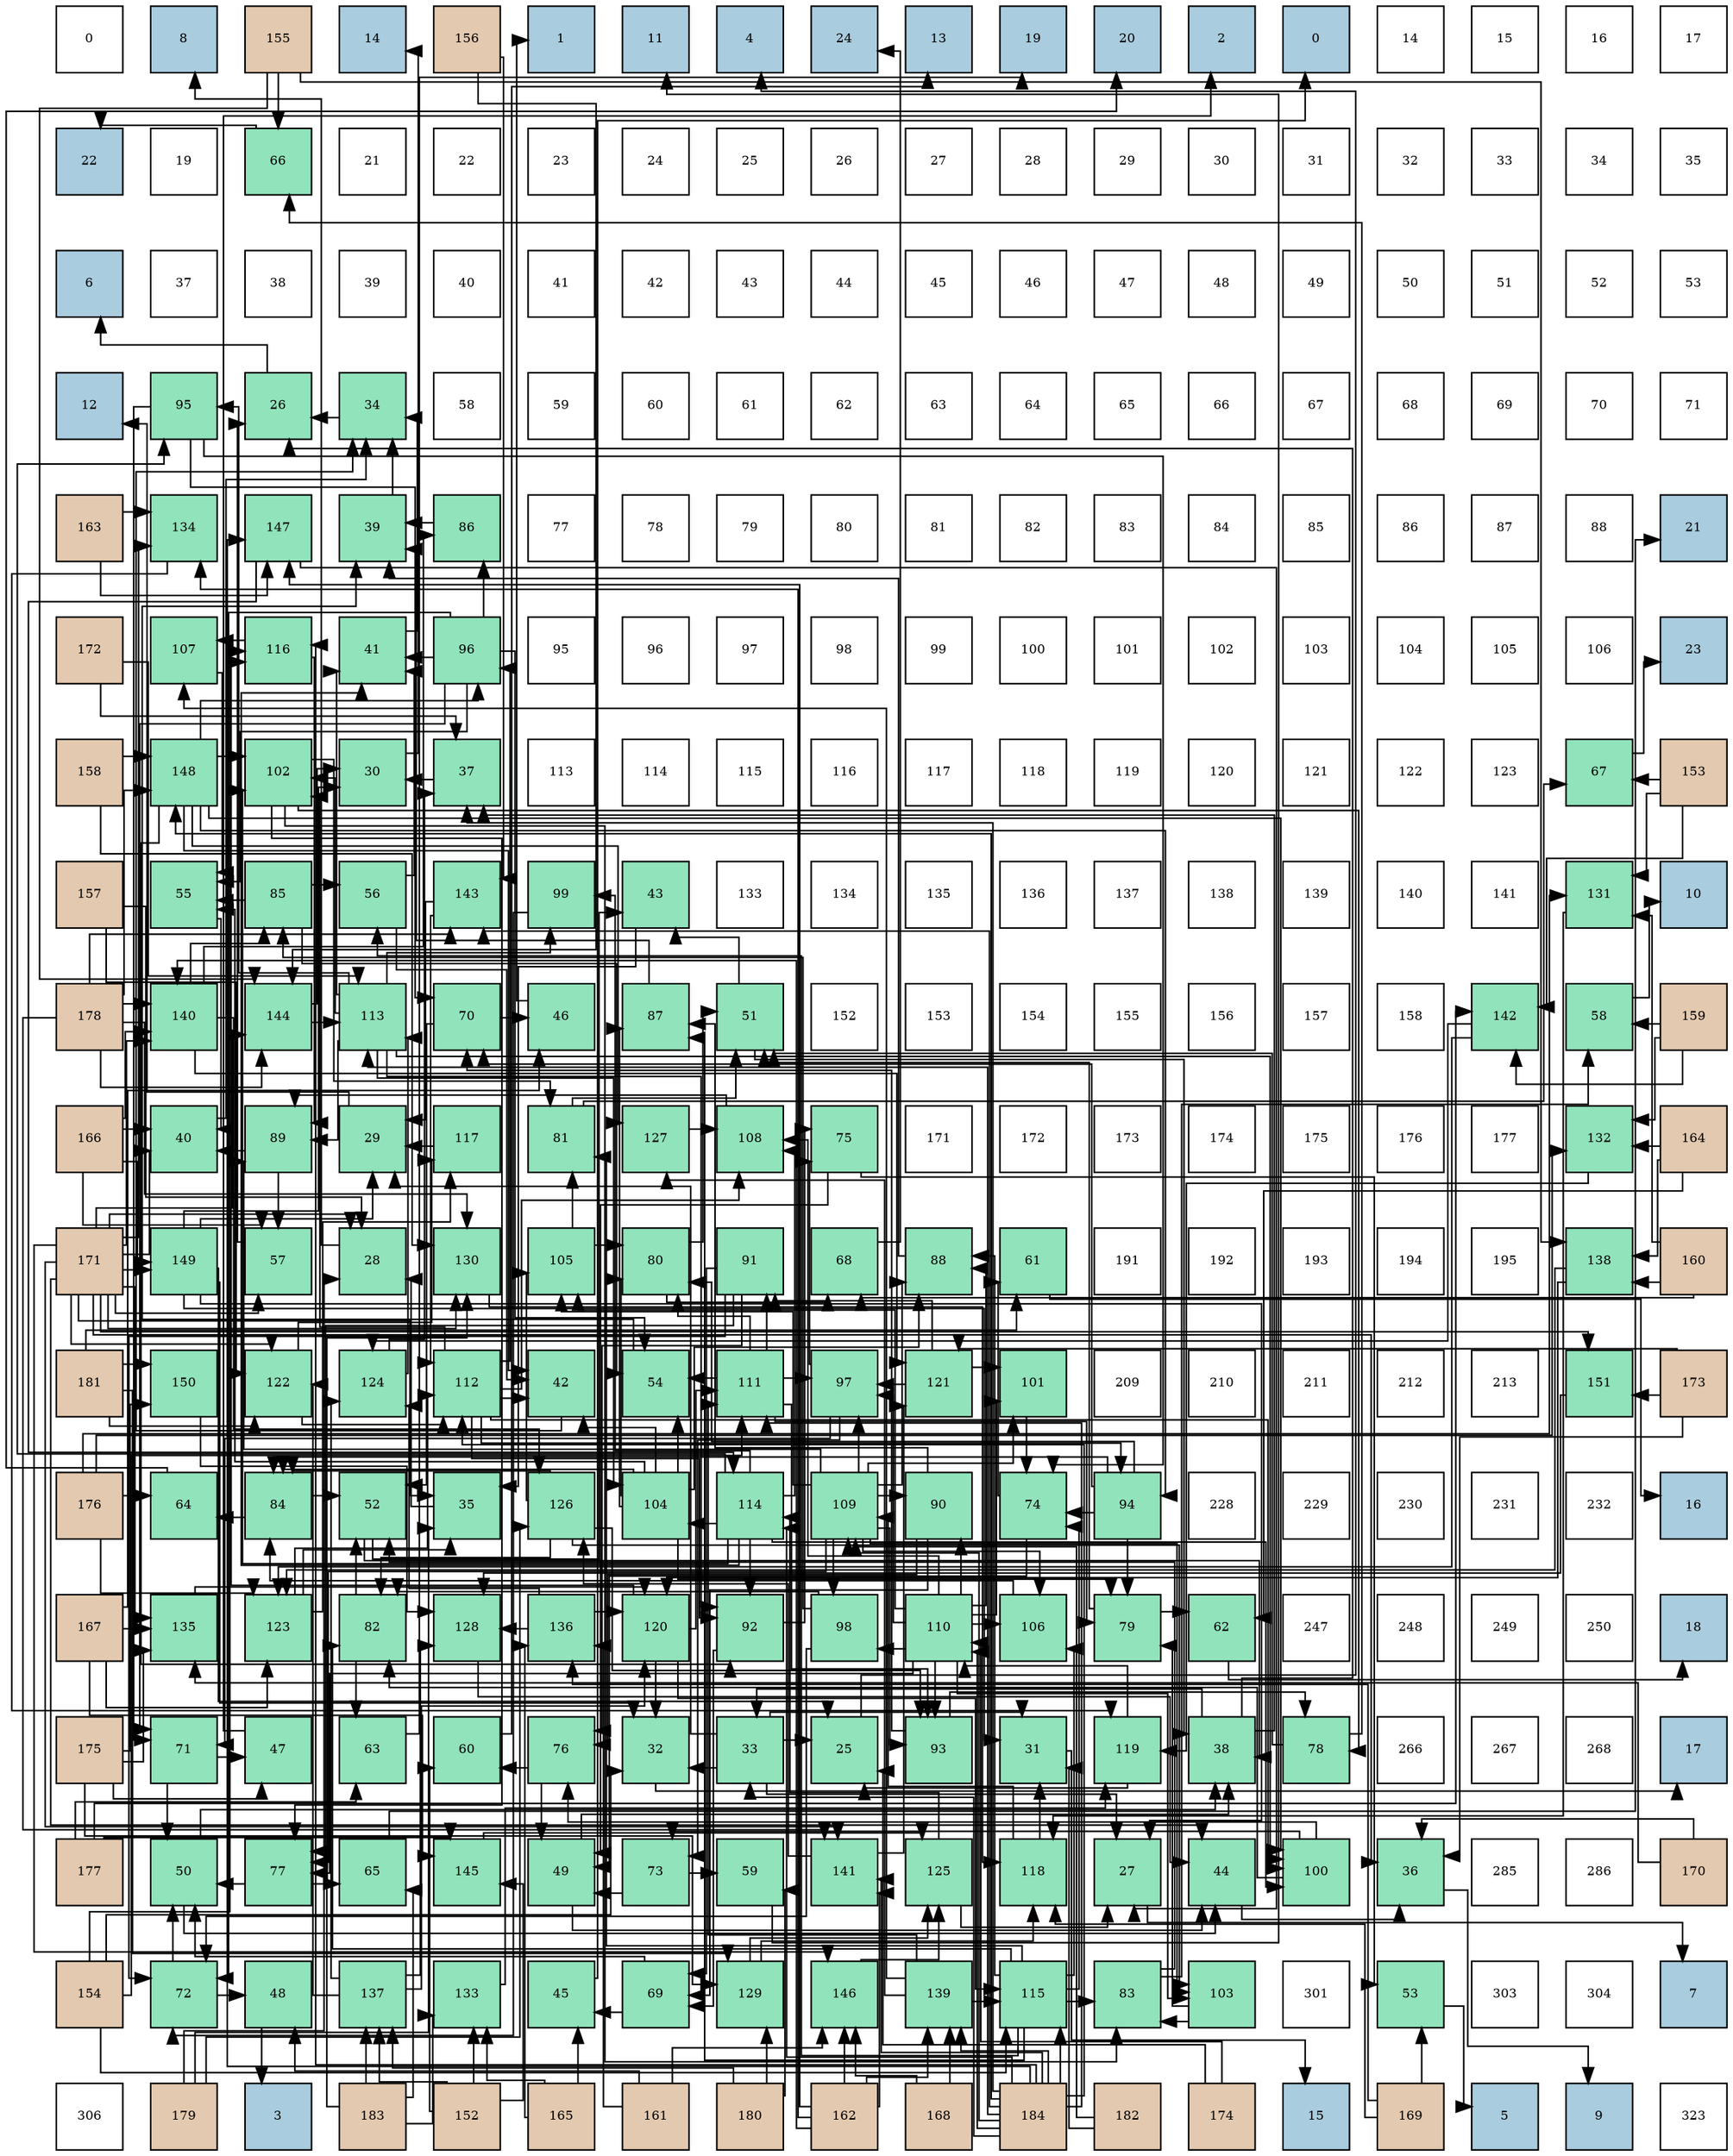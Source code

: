 digraph layout{
 rankdir=TB;
 splines=ortho;
 node [style=filled shape=square fixedsize=true width=0.6];
0[label="0", fontsize=8, fillcolor="#ffffff"];
1[label="8", fontsize=8, fillcolor="#a9ccde"];
2[label="155", fontsize=8, fillcolor="#e3c9af"];
3[label="14", fontsize=8, fillcolor="#a9ccde"];
4[label="156", fontsize=8, fillcolor="#e3c9af"];
5[label="1", fontsize=8, fillcolor="#a9ccde"];
6[label="11", fontsize=8, fillcolor="#a9ccde"];
7[label="4", fontsize=8, fillcolor="#a9ccde"];
8[label="24", fontsize=8, fillcolor="#a9ccde"];
9[label="13", fontsize=8, fillcolor="#a9ccde"];
10[label="19", fontsize=8, fillcolor="#a9ccde"];
11[label="20", fontsize=8, fillcolor="#a9ccde"];
12[label="2", fontsize=8, fillcolor="#a9ccde"];
13[label="0", fontsize=8, fillcolor="#a9ccde"];
14[label="14", fontsize=8, fillcolor="#ffffff"];
15[label="15", fontsize=8, fillcolor="#ffffff"];
16[label="16", fontsize=8, fillcolor="#ffffff"];
17[label="17", fontsize=8, fillcolor="#ffffff"];
18[label="22", fontsize=8, fillcolor="#a9ccde"];
19[label="19", fontsize=8, fillcolor="#ffffff"];
20[label="66", fontsize=8, fillcolor="#91e3bb"];
21[label="21", fontsize=8, fillcolor="#ffffff"];
22[label="22", fontsize=8, fillcolor="#ffffff"];
23[label="23", fontsize=8, fillcolor="#ffffff"];
24[label="24", fontsize=8, fillcolor="#ffffff"];
25[label="25", fontsize=8, fillcolor="#ffffff"];
26[label="26", fontsize=8, fillcolor="#ffffff"];
27[label="27", fontsize=8, fillcolor="#ffffff"];
28[label="28", fontsize=8, fillcolor="#ffffff"];
29[label="29", fontsize=8, fillcolor="#ffffff"];
30[label="30", fontsize=8, fillcolor="#ffffff"];
31[label="31", fontsize=8, fillcolor="#ffffff"];
32[label="32", fontsize=8, fillcolor="#ffffff"];
33[label="33", fontsize=8, fillcolor="#ffffff"];
34[label="34", fontsize=8, fillcolor="#ffffff"];
35[label="35", fontsize=8, fillcolor="#ffffff"];
36[label="6", fontsize=8, fillcolor="#a9ccde"];
37[label="37", fontsize=8, fillcolor="#ffffff"];
38[label="38", fontsize=8, fillcolor="#ffffff"];
39[label="39", fontsize=8, fillcolor="#ffffff"];
40[label="40", fontsize=8, fillcolor="#ffffff"];
41[label="41", fontsize=8, fillcolor="#ffffff"];
42[label="42", fontsize=8, fillcolor="#ffffff"];
43[label="43", fontsize=8, fillcolor="#ffffff"];
44[label="44", fontsize=8, fillcolor="#ffffff"];
45[label="45", fontsize=8, fillcolor="#ffffff"];
46[label="46", fontsize=8, fillcolor="#ffffff"];
47[label="47", fontsize=8, fillcolor="#ffffff"];
48[label="48", fontsize=8, fillcolor="#ffffff"];
49[label="49", fontsize=8, fillcolor="#ffffff"];
50[label="50", fontsize=8, fillcolor="#ffffff"];
51[label="51", fontsize=8, fillcolor="#ffffff"];
52[label="52", fontsize=8, fillcolor="#ffffff"];
53[label="53", fontsize=8, fillcolor="#ffffff"];
54[label="12", fontsize=8, fillcolor="#a9ccde"];
55[label="95", fontsize=8, fillcolor="#91e3bb"];
56[label="26", fontsize=8, fillcolor="#91e3bb"];
57[label="34", fontsize=8, fillcolor="#91e3bb"];
58[label="58", fontsize=8, fillcolor="#ffffff"];
59[label="59", fontsize=8, fillcolor="#ffffff"];
60[label="60", fontsize=8, fillcolor="#ffffff"];
61[label="61", fontsize=8, fillcolor="#ffffff"];
62[label="62", fontsize=8, fillcolor="#ffffff"];
63[label="63", fontsize=8, fillcolor="#ffffff"];
64[label="64", fontsize=8, fillcolor="#ffffff"];
65[label="65", fontsize=8, fillcolor="#ffffff"];
66[label="66", fontsize=8, fillcolor="#ffffff"];
67[label="67", fontsize=8, fillcolor="#ffffff"];
68[label="68", fontsize=8, fillcolor="#ffffff"];
69[label="69", fontsize=8, fillcolor="#ffffff"];
70[label="70", fontsize=8, fillcolor="#ffffff"];
71[label="71", fontsize=8, fillcolor="#ffffff"];
72[label="163", fontsize=8, fillcolor="#e3c9af"];
73[label="134", fontsize=8, fillcolor="#91e3bb"];
74[label="147", fontsize=8, fillcolor="#91e3bb"];
75[label="39", fontsize=8, fillcolor="#91e3bb"];
76[label="86", fontsize=8, fillcolor="#91e3bb"];
77[label="77", fontsize=8, fillcolor="#ffffff"];
78[label="78", fontsize=8, fillcolor="#ffffff"];
79[label="79", fontsize=8, fillcolor="#ffffff"];
80[label="80", fontsize=8, fillcolor="#ffffff"];
81[label="81", fontsize=8, fillcolor="#ffffff"];
82[label="82", fontsize=8, fillcolor="#ffffff"];
83[label="83", fontsize=8, fillcolor="#ffffff"];
84[label="84", fontsize=8, fillcolor="#ffffff"];
85[label="85", fontsize=8, fillcolor="#ffffff"];
86[label="86", fontsize=8, fillcolor="#ffffff"];
87[label="87", fontsize=8, fillcolor="#ffffff"];
88[label="88", fontsize=8, fillcolor="#ffffff"];
89[label="21", fontsize=8, fillcolor="#a9ccde"];
90[label="172", fontsize=8, fillcolor="#e3c9af"];
91[label="107", fontsize=8, fillcolor="#91e3bb"];
92[label="116", fontsize=8, fillcolor="#91e3bb"];
93[label="41", fontsize=8, fillcolor="#91e3bb"];
94[label="96", fontsize=8, fillcolor="#91e3bb"];
95[label="95", fontsize=8, fillcolor="#ffffff"];
96[label="96", fontsize=8, fillcolor="#ffffff"];
97[label="97", fontsize=8, fillcolor="#ffffff"];
98[label="98", fontsize=8, fillcolor="#ffffff"];
99[label="99", fontsize=8, fillcolor="#ffffff"];
100[label="100", fontsize=8, fillcolor="#ffffff"];
101[label="101", fontsize=8, fillcolor="#ffffff"];
102[label="102", fontsize=8, fillcolor="#ffffff"];
103[label="103", fontsize=8, fillcolor="#ffffff"];
104[label="104", fontsize=8, fillcolor="#ffffff"];
105[label="105", fontsize=8, fillcolor="#ffffff"];
106[label="106", fontsize=8, fillcolor="#ffffff"];
107[label="23", fontsize=8, fillcolor="#a9ccde"];
108[label="158", fontsize=8, fillcolor="#e3c9af"];
109[label="148", fontsize=8, fillcolor="#91e3bb"];
110[label="102", fontsize=8, fillcolor="#91e3bb"];
111[label="30", fontsize=8, fillcolor="#91e3bb"];
112[label="37", fontsize=8, fillcolor="#91e3bb"];
113[label="113", fontsize=8, fillcolor="#ffffff"];
114[label="114", fontsize=8, fillcolor="#ffffff"];
115[label="115", fontsize=8, fillcolor="#ffffff"];
116[label="116", fontsize=8, fillcolor="#ffffff"];
117[label="117", fontsize=8, fillcolor="#ffffff"];
118[label="118", fontsize=8, fillcolor="#ffffff"];
119[label="119", fontsize=8, fillcolor="#ffffff"];
120[label="120", fontsize=8, fillcolor="#ffffff"];
121[label="121", fontsize=8, fillcolor="#ffffff"];
122[label="122", fontsize=8, fillcolor="#ffffff"];
123[label="123", fontsize=8, fillcolor="#ffffff"];
124[label="67", fontsize=8, fillcolor="#91e3bb"];
125[label="153", fontsize=8, fillcolor="#e3c9af"];
126[label="157", fontsize=8, fillcolor="#e3c9af"];
127[label="55", fontsize=8, fillcolor="#91e3bb"];
128[label="85", fontsize=8, fillcolor="#91e3bb"];
129[label="56", fontsize=8, fillcolor="#91e3bb"];
130[label="143", fontsize=8, fillcolor="#91e3bb"];
131[label="99", fontsize=8, fillcolor="#91e3bb"];
132[label="43", fontsize=8, fillcolor="#91e3bb"];
133[label="133", fontsize=8, fillcolor="#ffffff"];
134[label="134", fontsize=8, fillcolor="#ffffff"];
135[label="135", fontsize=8, fillcolor="#ffffff"];
136[label="136", fontsize=8, fillcolor="#ffffff"];
137[label="137", fontsize=8, fillcolor="#ffffff"];
138[label="138", fontsize=8, fillcolor="#ffffff"];
139[label="139", fontsize=8, fillcolor="#ffffff"];
140[label="140", fontsize=8, fillcolor="#ffffff"];
141[label="141", fontsize=8, fillcolor="#ffffff"];
142[label="131", fontsize=8, fillcolor="#91e3bb"];
143[label="10", fontsize=8, fillcolor="#a9ccde"];
144[label="178", fontsize=8, fillcolor="#e3c9af"];
145[label="140", fontsize=8, fillcolor="#91e3bb"];
146[label="144", fontsize=8, fillcolor="#91e3bb"];
147[label="113", fontsize=8, fillcolor="#91e3bb"];
148[label="70", fontsize=8, fillcolor="#91e3bb"];
149[label="46", fontsize=8, fillcolor="#91e3bb"];
150[label="87", fontsize=8, fillcolor="#91e3bb"];
151[label="51", fontsize=8, fillcolor="#91e3bb"];
152[label="152", fontsize=8, fillcolor="#ffffff"];
153[label="153", fontsize=8, fillcolor="#ffffff"];
154[label="154", fontsize=8, fillcolor="#ffffff"];
155[label="155", fontsize=8, fillcolor="#ffffff"];
156[label="156", fontsize=8, fillcolor="#ffffff"];
157[label="157", fontsize=8, fillcolor="#ffffff"];
158[label="158", fontsize=8, fillcolor="#ffffff"];
159[label="142", fontsize=8, fillcolor="#91e3bb"];
160[label="58", fontsize=8, fillcolor="#91e3bb"];
161[label="159", fontsize=8, fillcolor="#e3c9af"];
162[label="166", fontsize=8, fillcolor="#e3c9af"];
163[label="40", fontsize=8, fillcolor="#91e3bb"];
164[label="89", fontsize=8, fillcolor="#91e3bb"];
165[label="29", fontsize=8, fillcolor="#91e3bb"];
166[label="117", fontsize=8, fillcolor="#91e3bb"];
167[label="81", fontsize=8, fillcolor="#91e3bb"];
168[label="127", fontsize=8, fillcolor="#91e3bb"];
169[label="108", fontsize=8, fillcolor="#91e3bb"];
170[label="75", fontsize=8, fillcolor="#91e3bb"];
171[label="171", fontsize=8, fillcolor="#ffffff"];
172[label="172", fontsize=8, fillcolor="#ffffff"];
173[label="173", fontsize=8, fillcolor="#ffffff"];
174[label="174", fontsize=8, fillcolor="#ffffff"];
175[label="175", fontsize=8, fillcolor="#ffffff"];
176[label="176", fontsize=8, fillcolor="#ffffff"];
177[label="177", fontsize=8, fillcolor="#ffffff"];
178[label="132", fontsize=8, fillcolor="#91e3bb"];
179[label="164", fontsize=8, fillcolor="#e3c9af"];
180[label="171", fontsize=8, fillcolor="#e3c9af"];
181[label="149", fontsize=8, fillcolor="#91e3bb"];
182[label="57", fontsize=8, fillcolor="#91e3bb"];
183[label="28", fontsize=8, fillcolor="#91e3bb"];
184[label="130", fontsize=8, fillcolor="#91e3bb"];
185[label="105", fontsize=8, fillcolor="#91e3bb"];
186[label="80", fontsize=8, fillcolor="#91e3bb"];
187[label="91", fontsize=8, fillcolor="#91e3bb"];
188[label="68", fontsize=8, fillcolor="#91e3bb"];
189[label="88", fontsize=8, fillcolor="#91e3bb"];
190[label="61", fontsize=8, fillcolor="#91e3bb"];
191[label="191", fontsize=8, fillcolor="#ffffff"];
192[label="192", fontsize=8, fillcolor="#ffffff"];
193[label="193", fontsize=8, fillcolor="#ffffff"];
194[label="194", fontsize=8, fillcolor="#ffffff"];
195[label="195", fontsize=8, fillcolor="#ffffff"];
196[label="138", fontsize=8, fillcolor="#91e3bb"];
197[label="160", fontsize=8, fillcolor="#e3c9af"];
198[label="181", fontsize=8, fillcolor="#e3c9af"];
199[label="150", fontsize=8, fillcolor="#91e3bb"];
200[label="122", fontsize=8, fillcolor="#91e3bb"];
201[label="124", fontsize=8, fillcolor="#91e3bb"];
202[label="112", fontsize=8, fillcolor="#91e3bb"];
203[label="42", fontsize=8, fillcolor="#91e3bb"];
204[label="54", fontsize=8, fillcolor="#91e3bb"];
205[label="111", fontsize=8, fillcolor="#91e3bb"];
206[label="97", fontsize=8, fillcolor="#91e3bb"];
207[label="121", fontsize=8, fillcolor="#91e3bb"];
208[label="101", fontsize=8, fillcolor="#91e3bb"];
209[label="209", fontsize=8, fillcolor="#ffffff"];
210[label="210", fontsize=8, fillcolor="#ffffff"];
211[label="211", fontsize=8, fillcolor="#ffffff"];
212[label="212", fontsize=8, fillcolor="#ffffff"];
213[label="213", fontsize=8, fillcolor="#ffffff"];
214[label="151", fontsize=8, fillcolor="#91e3bb"];
215[label="173", fontsize=8, fillcolor="#e3c9af"];
216[label="176", fontsize=8, fillcolor="#e3c9af"];
217[label="64", fontsize=8, fillcolor="#91e3bb"];
218[label="84", fontsize=8, fillcolor="#91e3bb"];
219[label="52", fontsize=8, fillcolor="#91e3bb"];
220[label="35", fontsize=8, fillcolor="#91e3bb"];
221[label="126", fontsize=8, fillcolor="#91e3bb"];
222[label="104", fontsize=8, fillcolor="#91e3bb"];
223[label="114", fontsize=8, fillcolor="#91e3bb"];
224[label="109", fontsize=8, fillcolor="#91e3bb"];
225[label="90", fontsize=8, fillcolor="#91e3bb"];
226[label="74", fontsize=8, fillcolor="#91e3bb"];
227[label="94", fontsize=8, fillcolor="#91e3bb"];
228[label="228", fontsize=8, fillcolor="#ffffff"];
229[label="229", fontsize=8, fillcolor="#ffffff"];
230[label="230", fontsize=8, fillcolor="#ffffff"];
231[label="231", fontsize=8, fillcolor="#ffffff"];
232[label="232", fontsize=8, fillcolor="#ffffff"];
233[label="16", fontsize=8, fillcolor="#a9ccde"];
234[label="167", fontsize=8, fillcolor="#e3c9af"];
235[label="135", fontsize=8, fillcolor="#91e3bb"];
236[label="123", fontsize=8, fillcolor="#91e3bb"];
237[label="82", fontsize=8, fillcolor="#91e3bb"];
238[label="128", fontsize=8, fillcolor="#91e3bb"];
239[label="136", fontsize=8, fillcolor="#91e3bb"];
240[label="120", fontsize=8, fillcolor="#91e3bb"];
241[label="92", fontsize=8, fillcolor="#91e3bb"];
242[label="98", fontsize=8, fillcolor="#91e3bb"];
243[label="110", fontsize=8, fillcolor="#91e3bb"];
244[label="106", fontsize=8, fillcolor="#91e3bb"];
245[label="79", fontsize=8, fillcolor="#91e3bb"];
246[label="62", fontsize=8, fillcolor="#91e3bb"];
247[label="247", fontsize=8, fillcolor="#ffffff"];
248[label="248", fontsize=8, fillcolor="#ffffff"];
249[label="249", fontsize=8, fillcolor="#ffffff"];
250[label="250", fontsize=8, fillcolor="#ffffff"];
251[label="18", fontsize=8, fillcolor="#a9ccde"];
252[label="175", fontsize=8, fillcolor="#e3c9af"];
253[label="71", fontsize=8, fillcolor="#91e3bb"];
254[label="47", fontsize=8, fillcolor="#91e3bb"];
255[label="63", fontsize=8, fillcolor="#91e3bb"];
256[label="60", fontsize=8, fillcolor="#91e3bb"];
257[label="76", fontsize=8, fillcolor="#91e3bb"];
258[label="32", fontsize=8, fillcolor="#91e3bb"];
259[label="33", fontsize=8, fillcolor="#91e3bb"];
260[label="25", fontsize=8, fillcolor="#91e3bb"];
261[label="93", fontsize=8, fillcolor="#91e3bb"];
262[label="31", fontsize=8, fillcolor="#91e3bb"];
263[label="119", fontsize=8, fillcolor="#91e3bb"];
264[label="38", fontsize=8, fillcolor="#91e3bb"];
265[label="78", fontsize=8, fillcolor="#91e3bb"];
266[label="266", fontsize=8, fillcolor="#ffffff"];
267[label="267", fontsize=8, fillcolor="#ffffff"];
268[label="268", fontsize=8, fillcolor="#ffffff"];
269[label="17", fontsize=8, fillcolor="#a9ccde"];
270[label="177", fontsize=8, fillcolor="#e3c9af"];
271[label="50", fontsize=8, fillcolor="#91e3bb"];
272[label="77", fontsize=8, fillcolor="#91e3bb"];
273[label="65", fontsize=8, fillcolor="#91e3bb"];
274[label="145", fontsize=8, fillcolor="#91e3bb"];
275[label="49", fontsize=8, fillcolor="#91e3bb"];
276[label="73", fontsize=8, fillcolor="#91e3bb"];
277[label="59", fontsize=8, fillcolor="#91e3bb"];
278[label="141", fontsize=8, fillcolor="#91e3bb"];
279[label="125", fontsize=8, fillcolor="#91e3bb"];
280[label="118", fontsize=8, fillcolor="#91e3bb"];
281[label="27", fontsize=8, fillcolor="#91e3bb"];
282[label="44", fontsize=8, fillcolor="#91e3bb"];
283[label="100", fontsize=8, fillcolor="#91e3bb"];
284[label="36", fontsize=8, fillcolor="#91e3bb"];
285[label="285", fontsize=8, fillcolor="#ffffff"];
286[label="286", fontsize=8, fillcolor="#ffffff"];
287[label="170", fontsize=8, fillcolor="#e3c9af"];
288[label="154", fontsize=8, fillcolor="#e3c9af"];
289[label="72", fontsize=8, fillcolor="#91e3bb"];
290[label="48", fontsize=8, fillcolor="#91e3bb"];
291[label="137", fontsize=8, fillcolor="#91e3bb"];
292[label="133", fontsize=8, fillcolor="#91e3bb"];
293[label="45", fontsize=8, fillcolor="#91e3bb"];
294[label="69", fontsize=8, fillcolor="#91e3bb"];
295[label="129", fontsize=8, fillcolor="#91e3bb"];
296[label="146", fontsize=8, fillcolor="#91e3bb"];
297[label="139", fontsize=8, fillcolor="#91e3bb"];
298[label="115", fontsize=8, fillcolor="#91e3bb"];
299[label="83", fontsize=8, fillcolor="#91e3bb"];
300[label="103", fontsize=8, fillcolor="#91e3bb"];
301[label="301", fontsize=8, fillcolor="#ffffff"];
302[label="53", fontsize=8, fillcolor="#91e3bb"];
303[label="303", fontsize=8, fillcolor="#ffffff"];
304[label="304", fontsize=8, fillcolor="#ffffff"];
305[label="7", fontsize=8, fillcolor="#a9ccde"];
306[label="306", fontsize=8, fillcolor="#ffffff"];
307[label="179", fontsize=8, fillcolor="#e3c9af"];
308[label="3", fontsize=8, fillcolor="#a9ccde"];
309[label="183", fontsize=8, fillcolor="#e3c9af"];
310[label="152", fontsize=8, fillcolor="#e3c9af"];
311[label="165", fontsize=8, fillcolor="#e3c9af"];
312[label="161", fontsize=8, fillcolor="#e3c9af"];
313[label="180", fontsize=8, fillcolor="#e3c9af"];
314[label="162", fontsize=8, fillcolor="#e3c9af"];
315[label="168", fontsize=8, fillcolor="#e3c9af"];
316[label="184", fontsize=8, fillcolor="#e3c9af"];
317[label="182", fontsize=8, fillcolor="#e3c9af"];
318[label="174", fontsize=8, fillcolor="#e3c9af"];
319[label="15", fontsize=8, fillcolor="#a9ccde"];
320[label="169", fontsize=8, fillcolor="#e3c9af"];
321[label="5", fontsize=8, fillcolor="#a9ccde"];
322[label="9", fontsize=8, fillcolor="#a9ccde"];
323[label="323", fontsize=8, fillcolor="#ffffff"];
edge [constraint=false, style=vis];260 -> 7;
56 -> 36;
281 -> 305;
183 -> 1;
165 -> 54;
111 -> 3;
262 -> 319;
258 -> 269;
259 -> 260;
259 -> 281;
259 -> 165;
259 -> 262;
259 -> 258;
57 -> 56;
220 -> 183;
284 -> 322;
112 -> 111;
264 -> 56;
264 -> 259;
264 -> 112;
75 -> 57;
163 -> 57;
93 -> 57;
203 -> 57;
132 -> 220;
282 -> 284;
293 -> 13;
149 -> 5;
254 -> 12;
290 -> 308;
275 -> 264;
275 -> 282;
271 -> 264;
271 -> 282;
151 -> 264;
151 -> 132;
219 -> 264;
219 -> 132;
302 -> 321;
204 -> 75;
127 -> 163;
129 -> 93;
129 -> 203;
182 -> 56;
160 -> 143;
277 -> 6;
256 -> 9;
190 -> 233;
246 -> 251;
255 -> 10;
217 -> 11;
273 -> 89;
20 -> 18;
124 -> 107;
188 -> 8;
294 -> 293;
294 -> 271;
148 -> 149;
148 -> 219;
253 -> 254;
253 -> 271;
289 -> 290;
289 -> 271;
276 -> 275;
276 -> 277;
226 -> 275;
226 -> 190;
170 -> 275;
170 -> 302;
257 -> 275;
257 -> 256;
272 -> 271;
272 -> 273;
265 -> 151;
265 -> 20;
245 -> 151;
245 -> 246;
186 -> 151;
186 -> 188;
167 -> 151;
167 -> 124;
237 -> 219;
237 -> 255;
299 -> 219;
299 -> 160;
218 -> 219;
218 -> 217;
128 -> 204;
128 -> 127;
128 -> 129;
76 -> 75;
150 -> 75;
189 -> 75;
164 -> 163;
164 -> 182;
225 -> 294;
225 -> 257;
225 -> 150;
187 -> 294;
187 -> 289;
187 -> 257;
187 -> 272;
241 -> 294;
241 -> 170;
261 -> 148;
261 -> 265;
227 -> 148;
227 -> 226;
227 -> 245;
227 -> 186;
227 -> 218;
55 -> 148;
55 -> 253;
55 -> 226;
94 -> 93;
94 -> 204;
94 -> 127;
94 -> 253;
94 -> 289;
94 -> 76;
206 -> 253;
206 -> 276;
206 -> 170;
242 -> 289;
242 -> 237;
242 -> 128;
131 -> 289;
283 -> 276;
283 -> 257;
283 -> 237;
208 -> 226;
110 -> 272;
110 -> 265;
110 -> 167;
110 -> 299;
300 -> 245;
300 -> 299;
222 -> 203;
222 -> 204;
222 -> 127;
222 -> 245;
222 -> 186;
222 -> 218;
222 -> 150;
222 -> 189;
185 -> 186;
185 -> 167;
244 -> 218;
91 -> 127;
169 -> 164;
224 -> 272;
224 -> 189;
224 -> 164;
224 -> 225;
224 -> 261;
224 -> 206;
224 -> 242;
224 -> 208;
224 -> 300;
224 -> 185;
224 -> 244;
243 -> 272;
243 -> 189;
243 -> 225;
243 -> 261;
243 -> 206;
243 -> 242;
243 -> 208;
243 -> 300;
243 -> 185;
243 -> 244;
243 -> 169;
205 -> 204;
205 -> 245;
205 -> 186;
205 -> 187;
205 -> 261;
205 -> 206;
202 -> 203;
202 -> 241;
202 -> 227;
202 -> 94;
202 -> 283;
202 -> 110;
202 -> 169;
147 -> 93;
147 -> 164;
147 -> 241;
147 -> 55;
147 -> 131;
147 -> 283;
147 -> 110;
147 -> 222;
223 -> 93;
223 -> 241;
223 -> 55;
223 -> 131;
223 -> 283;
223 -> 110;
223 -> 222;
223 -> 169;
298 -> 129;
298 -> 226;
298 -> 167;
298 -> 237;
298 -> 299;
298 -> 150;
298 -> 189;
298 -> 244;
92 -> 164;
92 -> 91;
166 -> 165;
280 -> 262;
280 -> 224;
263 -> 260;
263 -> 243;
240 -> 258;
240 -> 205;
240 -> 298;
240 -> 92;
207 -> 187;
207 -> 206;
207 -> 208;
200 -> 202;
200 -> 166;
236 -> 220;
236 -> 202;
236 -> 166;
201 -> 112;
201 -> 147;
279 -> 281;
279 -> 223;
221 -> 237;
221 -> 218;
221 -> 261;
221 -> 300;
221 -> 185;
168 -> 169;
238 -> 282;
295 -> 280;
295 -> 279;
184 -> 280;
142 -> 280;
178 -> 263;
292 -> 263;
73 -> 263;
235 -> 240;
239 -> 240;
239 -> 201;
239 -> 238;
291 -> 240;
291 -> 200;
291 -> 201;
291 -> 238;
196 -> 240;
196 -> 236;
297 -> 91;
297 -> 205;
297 -> 298;
297 -> 168;
145 -> 128;
145 -> 76;
145 -> 207;
145 -> 221;
278 -> 207;
278 -> 221;
159 -> 236;
159 -> 201;
130 -> 165;
130 -> 202;
146 -> 111;
146 -> 147;
274 -> 279;
296 -> 279;
74 -> 281;
74 -> 223;
109 -> 203;
109 -> 241;
109 -> 227;
109 -> 94;
109 -> 283;
109 -> 110;
109 -> 168;
181 -> 260;
181 -> 281;
181 -> 165;
181 -> 111;
181 -> 262;
181 -> 258;
199 -> 238;
214 -> 238;
310 -> 256;
310 -> 292;
310 -> 291;
310 -> 274;
125 -> 124;
125 -> 142;
125 -> 159;
288 -> 258;
288 -> 205;
288 -> 298;
288 -> 92;
2 -> 20;
2 -> 196;
2 -> 146;
4 -> 130;
4 -> 146;
126 -> 183;
126 -> 200;
108 -> 184;
108 -> 109;
161 -> 160;
161 -> 178;
161 -> 159;
197 -> 188;
197 -> 142;
197 -> 196;
312 -> 290;
312 -> 239;
312 -> 296;
314 -> 73;
314 -> 297;
314 -> 145;
314 -> 278;
314 -> 296;
314 -> 74;
72 -> 73;
72 -> 74;
179 -> 246;
179 -> 178;
179 -> 196;
311 -> 293;
311 -> 292;
311 -> 239;
162 -> 163;
162 -> 182;
162 -> 145;
162 -> 181;
234 -> 149;
234 -> 236;
234 -> 235;
234 -> 274;
315 -> 297;
315 -> 296;
320 -> 302;
320 -> 280;
320 -> 239;
287 -> 284;
287 -> 235;
180 -> 183;
180 -> 220;
180 -> 284;
180 -> 163;
180 -> 282;
180 -> 182;
180 -> 200;
180 -> 184;
180 -> 73;
180 -> 235;
180 -> 145;
180 -> 278;
180 -> 146;
180 -> 296;
180 -> 181;
180 -> 214;
90 -> 112;
90 -> 147;
215 -> 284;
215 -> 207;
215 -> 214;
318 -> 260;
318 -> 243;
252 -> 254;
252 -> 295;
252 -> 235;
252 -> 199;
216 -> 217;
216 -> 236;
216 -> 142;
216 -> 178;
270 -> 255;
270 -> 159;
270 -> 274;
144 -> 184;
144 -> 145;
144 -> 278;
144 -> 130;
144 -> 146;
144 -> 109;
307 -> 183;
307 -> 220;
307 -> 221;
313 -> 277;
313 -> 295;
313 -> 291;
198 -> 190;
198 -> 200;
198 -> 295;
198 -> 199;
317 -> 262;
317 -> 224;
309 -> 273;
309 -> 184;
309 -> 292;
309 -> 291;
316 -> 259;
316 -> 112;
316 -> 224;
316 -> 243;
316 -> 205;
316 -> 202;
316 -> 147;
316 -> 223;
316 -> 298;
316 -> 92;
316 -> 297;
316 -> 278;
316 -> 130;
316 -> 74;
316 -> 109;
edge [constraint=true, style=invis];
0 -> 18 -> 36 -> 54 -> 72 -> 90 -> 108 -> 126 -> 144 -> 162 -> 180 -> 198 -> 216 -> 234 -> 252 -> 270 -> 288 -> 306;
1 -> 19 -> 37 -> 55 -> 73 -> 91 -> 109 -> 127 -> 145 -> 163 -> 181 -> 199 -> 217 -> 235 -> 253 -> 271 -> 289 -> 307;
2 -> 20 -> 38 -> 56 -> 74 -> 92 -> 110 -> 128 -> 146 -> 164 -> 182 -> 200 -> 218 -> 236 -> 254 -> 272 -> 290 -> 308;
3 -> 21 -> 39 -> 57 -> 75 -> 93 -> 111 -> 129 -> 147 -> 165 -> 183 -> 201 -> 219 -> 237 -> 255 -> 273 -> 291 -> 309;
4 -> 22 -> 40 -> 58 -> 76 -> 94 -> 112 -> 130 -> 148 -> 166 -> 184 -> 202 -> 220 -> 238 -> 256 -> 274 -> 292 -> 310;
5 -> 23 -> 41 -> 59 -> 77 -> 95 -> 113 -> 131 -> 149 -> 167 -> 185 -> 203 -> 221 -> 239 -> 257 -> 275 -> 293 -> 311;
6 -> 24 -> 42 -> 60 -> 78 -> 96 -> 114 -> 132 -> 150 -> 168 -> 186 -> 204 -> 222 -> 240 -> 258 -> 276 -> 294 -> 312;
7 -> 25 -> 43 -> 61 -> 79 -> 97 -> 115 -> 133 -> 151 -> 169 -> 187 -> 205 -> 223 -> 241 -> 259 -> 277 -> 295 -> 313;
8 -> 26 -> 44 -> 62 -> 80 -> 98 -> 116 -> 134 -> 152 -> 170 -> 188 -> 206 -> 224 -> 242 -> 260 -> 278 -> 296 -> 314;
9 -> 27 -> 45 -> 63 -> 81 -> 99 -> 117 -> 135 -> 153 -> 171 -> 189 -> 207 -> 225 -> 243 -> 261 -> 279 -> 297 -> 315;
10 -> 28 -> 46 -> 64 -> 82 -> 100 -> 118 -> 136 -> 154 -> 172 -> 190 -> 208 -> 226 -> 244 -> 262 -> 280 -> 298 -> 316;
11 -> 29 -> 47 -> 65 -> 83 -> 101 -> 119 -> 137 -> 155 -> 173 -> 191 -> 209 -> 227 -> 245 -> 263 -> 281 -> 299 -> 317;
12 -> 30 -> 48 -> 66 -> 84 -> 102 -> 120 -> 138 -> 156 -> 174 -> 192 -> 210 -> 228 -> 246 -> 264 -> 282 -> 300 -> 318;
13 -> 31 -> 49 -> 67 -> 85 -> 103 -> 121 -> 139 -> 157 -> 175 -> 193 -> 211 -> 229 -> 247 -> 265 -> 283 -> 301 -> 319;
14 -> 32 -> 50 -> 68 -> 86 -> 104 -> 122 -> 140 -> 158 -> 176 -> 194 -> 212 -> 230 -> 248 -> 266 -> 284 -> 302 -> 320;
15 -> 33 -> 51 -> 69 -> 87 -> 105 -> 123 -> 141 -> 159 -> 177 -> 195 -> 213 -> 231 -> 249 -> 267 -> 285 -> 303 -> 321;
16 -> 34 -> 52 -> 70 -> 88 -> 106 -> 124 -> 142 -> 160 -> 178 -> 196 -> 214 -> 232 -> 250 -> 268 -> 286 -> 304 -> 322;
17 -> 35 -> 53 -> 71 -> 89 -> 107 -> 125 -> 143 -> 161 -> 179 -> 197 -> 215 -> 233 -> 251 -> 269 -> 287 -> 305 -> 323;
rank = same {0 -> 1 -> 2 -> 3 -> 4 -> 5 -> 6 -> 7 -> 8 -> 9 -> 10 -> 11 -> 12 -> 13 -> 14 -> 15 -> 16 -> 17};
rank = same {18 -> 19 -> 20 -> 21 -> 22 -> 23 -> 24 -> 25 -> 26 -> 27 -> 28 -> 29 -> 30 -> 31 -> 32 -> 33 -> 34 -> 35};
rank = same {36 -> 37 -> 38 -> 39 -> 40 -> 41 -> 42 -> 43 -> 44 -> 45 -> 46 -> 47 -> 48 -> 49 -> 50 -> 51 -> 52 -> 53};
rank = same {54 -> 55 -> 56 -> 57 -> 58 -> 59 -> 60 -> 61 -> 62 -> 63 -> 64 -> 65 -> 66 -> 67 -> 68 -> 69 -> 70 -> 71};
rank = same {72 -> 73 -> 74 -> 75 -> 76 -> 77 -> 78 -> 79 -> 80 -> 81 -> 82 -> 83 -> 84 -> 85 -> 86 -> 87 -> 88 -> 89};
rank = same {90 -> 91 -> 92 -> 93 -> 94 -> 95 -> 96 -> 97 -> 98 -> 99 -> 100 -> 101 -> 102 -> 103 -> 104 -> 105 -> 106 -> 107};
rank = same {108 -> 109 -> 110 -> 111 -> 112 -> 113 -> 114 -> 115 -> 116 -> 117 -> 118 -> 119 -> 120 -> 121 -> 122 -> 123 -> 124 -> 125};
rank = same {126 -> 127 -> 128 -> 129 -> 130 -> 131 -> 132 -> 133 -> 134 -> 135 -> 136 -> 137 -> 138 -> 139 -> 140 -> 141 -> 142 -> 143};
rank = same {144 -> 145 -> 146 -> 147 -> 148 -> 149 -> 150 -> 151 -> 152 -> 153 -> 154 -> 155 -> 156 -> 157 -> 158 -> 159 -> 160 -> 161};
rank = same {162 -> 163 -> 164 -> 165 -> 166 -> 167 -> 168 -> 169 -> 170 -> 171 -> 172 -> 173 -> 174 -> 175 -> 176 -> 177 -> 178 -> 179};
rank = same {180 -> 181 -> 182 -> 183 -> 184 -> 185 -> 186 -> 187 -> 188 -> 189 -> 190 -> 191 -> 192 -> 193 -> 194 -> 195 -> 196 -> 197};
rank = same {198 -> 199 -> 200 -> 201 -> 202 -> 203 -> 204 -> 205 -> 206 -> 207 -> 208 -> 209 -> 210 -> 211 -> 212 -> 213 -> 214 -> 215};
rank = same {216 -> 217 -> 218 -> 219 -> 220 -> 221 -> 222 -> 223 -> 224 -> 225 -> 226 -> 227 -> 228 -> 229 -> 230 -> 231 -> 232 -> 233};
rank = same {234 -> 235 -> 236 -> 237 -> 238 -> 239 -> 240 -> 241 -> 242 -> 243 -> 244 -> 245 -> 246 -> 247 -> 248 -> 249 -> 250 -> 251};
rank = same {252 -> 253 -> 254 -> 255 -> 256 -> 257 -> 258 -> 259 -> 260 -> 261 -> 262 -> 263 -> 264 -> 265 -> 266 -> 267 -> 268 -> 269};
rank = same {270 -> 271 -> 272 -> 273 -> 274 -> 275 -> 276 -> 277 -> 278 -> 279 -> 280 -> 281 -> 282 -> 283 -> 284 -> 285 -> 286 -> 287};
rank = same {288 -> 289 -> 290 -> 291 -> 292 -> 293 -> 294 -> 295 -> 296 -> 297 -> 298 -> 299 -> 300 -> 301 -> 302 -> 303 -> 304 -> 305};
rank = same {306 -> 307 -> 308 -> 309 -> 310 -> 311 -> 312 -> 313 -> 314 -> 315 -> 316 -> 317 -> 318 -> 319 -> 320 -> 321 -> 322 -> 323};
}